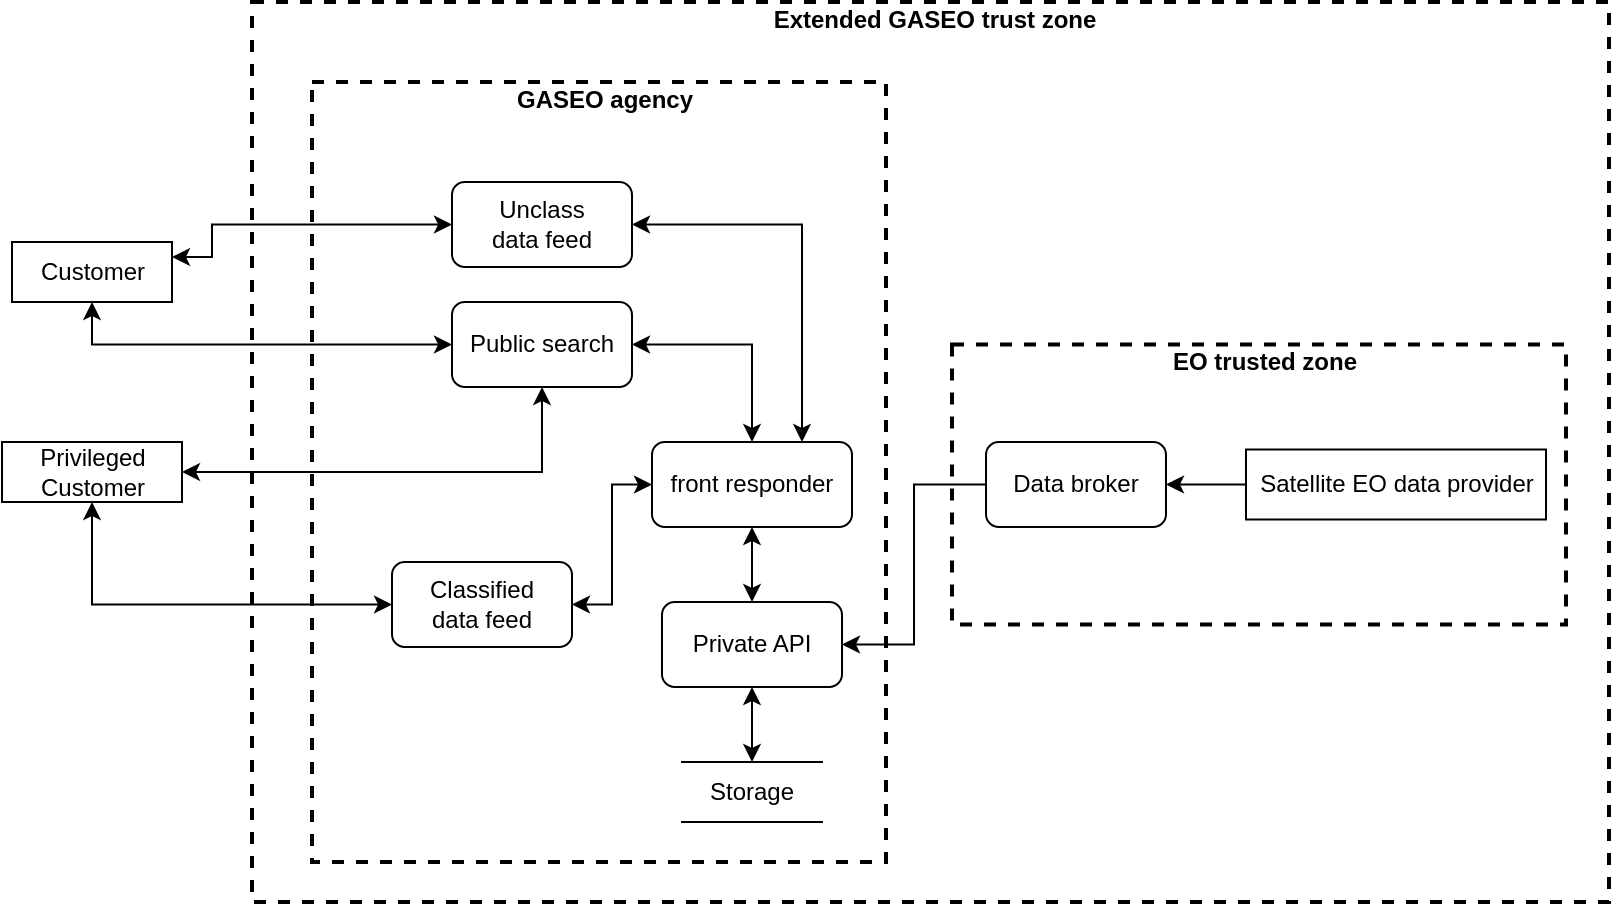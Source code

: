 <mxfile version="14.4.3" type="device"><diagram id="kELVL7CFMSDUWn4Xyd-6" name="Page-1"><mxGraphModel dx="1024" dy="592" grid="1" gridSize="10" guides="1" tooltips="1" connect="1" arrows="1" fold="1" page="1" pageScale="1" pageWidth="827" pageHeight="1169" math="0" shadow="0"><root><mxCell id="0"/><mxCell id="1" parent="0"/><mxCell id="sBJkk9X5OlnEpXOT2UhB-6" value="" style="endArrow=classic;html=1;exitX=0;exitY=0.5;exitDx=0;exitDy=0;entryX=1;entryY=0.5;entryDx=0;entryDy=0;" parent="1" source="sBJkk9X5OlnEpXOT2UhB-3" target="sBJkk9X5OlnEpXOT2UhB-5" edge="1"><mxGeometry width="50" height="50" relative="1" as="geometry"><mxPoint x="507" y="290" as="sourcePoint"/><mxPoint x="557" y="240" as="targetPoint"/></mxGeometry></mxCell><mxCell id="lyfKoruJLxkqN9vOQjzV-11" style="edgeStyle=orthogonalEdgeStyle;rounded=0;orthogonalLoop=1;jettySize=auto;html=1;entryX=0;entryY=0.5;entryDx=0;entryDy=0;startArrow=classic;startFill=1;" parent="1" source="sBJkk9X5OlnEpXOT2UhB-9" target="lyfKoruJLxkqN9vOQjzV-7" edge="1"><mxGeometry relative="1" as="geometry"><Array as="points"><mxPoint x="100" y="301"/></Array></mxGeometry></mxCell><mxCell id="lyfKoruJLxkqN9vOQjzV-13" style="edgeStyle=orthogonalEdgeStyle;rounded=0;orthogonalLoop=1;jettySize=auto;html=1;entryX=0;entryY=0.5;entryDx=0;entryDy=0;exitX=1;exitY=0.25;exitDx=0;exitDy=0;startArrow=classic;startFill=1;" parent="1" source="sBJkk9X5OlnEpXOT2UhB-9" target="lyfKoruJLxkqN9vOQjzV-10" edge="1"><mxGeometry relative="1" as="geometry"><Array as="points"><mxPoint x="160" y="258"/><mxPoint x="160" y="241"/></Array></mxGeometry></mxCell><mxCell id="sBJkk9X5OlnEpXOT2UhB-9" value="Customer" style="html=1;dashed=0;whitespace=wrap;" parent="1" vertex="1"><mxGeometry x="60" y="250" width="80" height="30" as="geometry"/></mxCell><mxCell id="lyfKoruJLxkqN9vOQjzV-1" value="&lt;font color=&quot;#000000&quot;&gt;EO trusted zone&lt;/font&gt;" style="html=1;fontColor=#FF3333;fontStyle=1;align=center;verticalAlign=top;spacing=0;labelBorderColor=none;fillColor=none;dashed=1;strokeWidth=2;spacingLeft=4;spacingTop=-3;" parent="1" vertex="1"><mxGeometry x="530" y="301.25" width="307" height="140" as="geometry"/></mxCell><mxCell id="lyfKoruJLxkqN9vOQjzV-2" value="&lt;font color=&quot;#000000&quot;&gt;GASEO agency&lt;/font&gt;" style="html=1;fontColor=#FF3333;fontStyle=1;align=center;verticalAlign=top;spacing=0;labelBorderColor=none;fillColor=none;dashed=1;strokeWidth=2;spacingLeft=4;spacingTop=-3;" parent="1" vertex="1"><mxGeometry x="210" y="170" width="287" height="390" as="geometry"/></mxCell><mxCell id="lyfKoruJLxkqN9vOQjzV-9" style="edgeStyle=orthogonalEdgeStyle;rounded=0;orthogonalLoop=1;jettySize=auto;html=1;entryX=1;entryY=0.5;entryDx=0;entryDy=0;exitX=0.5;exitY=0;exitDx=0;exitDy=0;startArrow=classic;startFill=1;" parent="1" source="lyfKoruJLxkqN9vOQjzV-5" target="lyfKoruJLxkqN9vOQjzV-7" edge="1"><mxGeometry relative="1" as="geometry"/></mxCell><mxCell id="lyfKoruJLxkqN9vOQjzV-14" style="edgeStyle=orthogonalEdgeStyle;rounded=0;orthogonalLoop=1;jettySize=auto;html=1;entryX=1;entryY=0.5;entryDx=0;entryDy=0;exitX=0.75;exitY=0;exitDx=0;exitDy=0;startArrow=classic;startFill=1;" parent="1" source="lyfKoruJLxkqN9vOQjzV-5" target="lyfKoruJLxkqN9vOQjzV-10" edge="1"><mxGeometry relative="1" as="geometry"/></mxCell><mxCell id="lyfKoruJLxkqN9vOQjzV-17" style="edgeStyle=orthogonalEdgeStyle;rounded=0;orthogonalLoop=1;jettySize=auto;html=1;exitX=0;exitY=0.5;exitDx=0;exitDy=0;entryX=1;entryY=0.5;entryDx=0;entryDy=0;startArrow=classic;startFill=1;" parent="1" source="lyfKoruJLxkqN9vOQjzV-5" target="lyfKoruJLxkqN9vOQjzV-15" edge="1"><mxGeometry relative="1" as="geometry"><Array as="points"><mxPoint x="360" y="371"/><mxPoint x="360" y="431"/></Array></mxGeometry></mxCell><mxCell id="yT8nGyHteQOFVtPBbUjj-2" style="edgeStyle=orthogonalEdgeStyle;rounded=0;orthogonalLoop=1;jettySize=auto;html=1;exitX=0.5;exitY=1;exitDx=0;exitDy=0;startArrow=classic;startFill=1;" parent="1" source="lyfKoruJLxkqN9vOQjzV-5" target="yT8nGyHteQOFVtPBbUjj-1" edge="1"><mxGeometry relative="1" as="geometry"/></mxCell><mxCell id="lyfKoruJLxkqN9vOQjzV-5" value="front responder" style="rounded=1;whiteSpace=wrap;html=1;" parent="1" vertex="1"><mxGeometry x="380" y="350" width="100" height="42.5" as="geometry"/></mxCell><mxCell id="lyfKoruJLxkqN9vOQjzV-12" style="edgeStyle=orthogonalEdgeStyle;rounded=0;orthogonalLoop=1;jettySize=auto;html=1;startArrow=classic;startFill=1;" parent="1" source="lyfKoruJLxkqN9vOQjzV-6" target="lyfKoruJLxkqN9vOQjzV-7" edge="1"><mxGeometry relative="1" as="geometry"/></mxCell><mxCell id="lyfKoruJLxkqN9vOQjzV-16" style="edgeStyle=orthogonalEdgeStyle;rounded=0;orthogonalLoop=1;jettySize=auto;html=1;exitX=0.5;exitY=1;exitDx=0;exitDy=0;entryX=0;entryY=0.5;entryDx=0;entryDy=0;endArrow=classic;endFill=1;startArrow=classic;startFill=1;" parent="1" source="lyfKoruJLxkqN9vOQjzV-6" target="lyfKoruJLxkqN9vOQjzV-15" edge="1"><mxGeometry relative="1" as="geometry"/></mxCell><mxCell id="lyfKoruJLxkqN9vOQjzV-6" value="Privileged &lt;br&gt;Customer" style="html=1;dashed=0;whitespace=wrap;" parent="1" vertex="1"><mxGeometry x="55" y="350" width="90" height="30" as="geometry"/></mxCell><mxCell id="lyfKoruJLxkqN9vOQjzV-7" value="Public search" style="rounded=1;whiteSpace=wrap;html=1;" parent="1" vertex="1"><mxGeometry x="280" y="280" width="90" height="42.5" as="geometry"/></mxCell><mxCell id="lyfKoruJLxkqN9vOQjzV-10" value="Unclass&lt;br&gt;data feed" style="rounded=1;whiteSpace=wrap;html=1;" parent="1" vertex="1"><mxGeometry x="280" y="220" width="90" height="42.5" as="geometry"/></mxCell><mxCell id="lyfKoruJLxkqN9vOQjzV-15" value="Classified&lt;br&gt;data feed" style="rounded=1;whiteSpace=wrap;html=1;" parent="1" vertex="1"><mxGeometry x="250" y="410" width="90" height="42.5" as="geometry"/></mxCell><mxCell id="sBJkk9X5OlnEpXOT2UhB-3" value="&lt;font style=&quot;font-size: 12px&quot;&gt;Satellite EO data provider&lt;/font&gt;" style="html=1;dashed=0;whitespace=wrap;" parent="1" vertex="1"><mxGeometry x="677" y="353.75" width="150" height="35" as="geometry"/></mxCell><mxCell id="yT8nGyHteQOFVtPBbUjj-4" style="edgeStyle=orthogonalEdgeStyle;rounded=0;orthogonalLoop=1;jettySize=auto;html=1;exitX=0;exitY=0.5;exitDx=0;exitDy=0;entryX=1;entryY=0.5;entryDx=0;entryDy=0;startArrow=none;startFill=0;endArrow=classic;endFill=1;" parent="1" source="sBJkk9X5OlnEpXOT2UhB-5" target="yT8nGyHteQOFVtPBbUjj-1" edge="1"><mxGeometry relative="1" as="geometry"/></mxCell><mxCell id="sBJkk9X5OlnEpXOT2UhB-5" value="Data broker" style="rounded=1;whiteSpace=wrap;html=1;" parent="1" vertex="1"><mxGeometry x="547" y="350" width="90" height="42.5" as="geometry"/></mxCell><mxCell id="lyfKoruJLxkqN9vOQjzV-19" value="Storage" style="shape=partialRectangle;whiteSpace=wrap;html=1;left=0;right=0;fillColor=none;strokeColor=#000000;" parent="1" vertex="1"><mxGeometry x="395" y="510" width="70" height="30" as="geometry"/></mxCell><mxCell id="lyfKoruJLxkqN9vOQjzV-21" value="&lt;font color=&quot;#000000&quot;&gt;Extended GASEO trust zone&lt;/font&gt;" style="html=1;fontColor=#FF3333;fontStyle=1;align=center;verticalAlign=top;spacing=0;labelBorderColor=none;fillColor=none;dashed=1;strokeWidth=2;spacingLeft=4;spacingTop=-3;" parent="1" vertex="1"><mxGeometry x="180" y="130" width="678.5" height="450" as="geometry"/></mxCell><mxCell id="yT8nGyHteQOFVtPBbUjj-5" style="edgeStyle=orthogonalEdgeStyle;rounded=0;orthogonalLoop=1;jettySize=auto;html=1;exitX=0.5;exitY=1;exitDx=0;exitDy=0;entryX=0.5;entryY=0;entryDx=0;entryDy=0;startArrow=classic;startFill=1;endArrow=classic;endFill=1;" parent="1" source="yT8nGyHteQOFVtPBbUjj-1" target="lyfKoruJLxkqN9vOQjzV-19" edge="1"><mxGeometry relative="1" as="geometry"/></mxCell><mxCell id="yT8nGyHteQOFVtPBbUjj-1" value="Private API" style="rounded=1;whiteSpace=wrap;html=1;" parent="1" vertex="1"><mxGeometry x="385" y="430" width="90" height="42.5" as="geometry"/></mxCell></root></mxGraphModel></diagram></mxfile>
